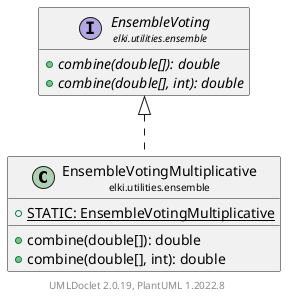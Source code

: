 @startuml
    remove .*\.(Instance|Par|Parameterizer|Factory)$
    set namespaceSeparator none
    hide empty fields
    hide empty methods

    class "<size:14>EnsembleVotingMultiplicative\n<size:10>elki.utilities.ensemble" as elki.utilities.ensemble.EnsembleVotingMultiplicative [[EnsembleVotingMultiplicative.html]] {
        {static} +STATIC: EnsembleVotingMultiplicative
        +combine(double[]): double
        +combine(double[], int): double
    }

    interface "<size:14>EnsembleVoting\n<size:10>elki.utilities.ensemble" as elki.utilities.ensemble.EnsembleVoting [[EnsembleVoting.html]] {
        {abstract} +combine(double[]): double
        {abstract} +combine(double[], int): double
    }
    class "<size:14>EnsembleVotingMultiplicative.Par\n<size:10>elki.utilities.ensemble" as elki.utilities.ensemble.EnsembleVotingMultiplicative.Par [[EnsembleVotingMultiplicative.Par.html]]

    elki.utilities.ensemble.EnsembleVoting <|.. elki.utilities.ensemble.EnsembleVotingMultiplicative
    elki.utilities.ensemble.EnsembleVotingMultiplicative +-- elki.utilities.ensemble.EnsembleVotingMultiplicative.Par

    center footer UMLDoclet 2.0.19, PlantUML 1.2022.8
@enduml
